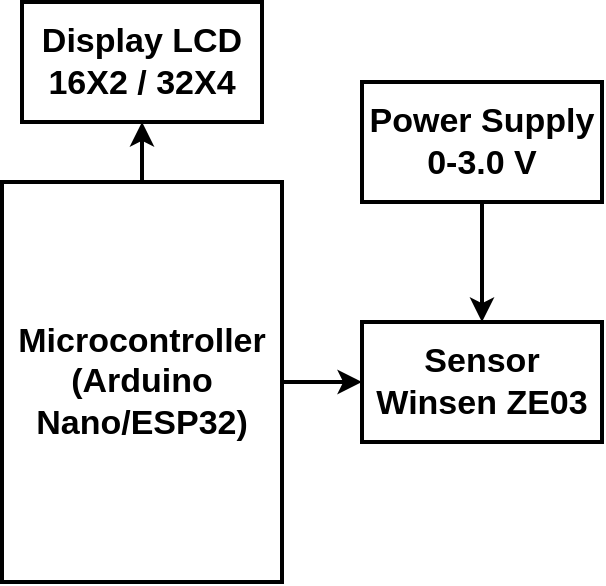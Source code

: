 <mxfile version="15.2.9" type="github">
  <diagram id="vtiS4iB4r9I7gZEjqPuy" name="Page-1">
    <mxGraphModel dx="559" dy="334" grid="1" gridSize="10" guides="1" tooltips="1" connect="1" arrows="1" fold="1" page="1" pageScale="1" pageWidth="1169" pageHeight="827" math="0" shadow="0">
      <root>
        <mxCell id="0" />
        <mxCell id="1" parent="0" />
        <mxCell id="zP-ypR6m_P0r2DCE7wxh-5" style="edgeStyle=orthogonalEdgeStyle;rounded=0;orthogonalLoop=1;jettySize=auto;html=1;exitX=1;exitY=0.5;exitDx=0;exitDy=0;entryX=0;entryY=0.5;entryDx=0;entryDy=0;fontSize=17;strokeWidth=2;" edge="1" parent="1" source="zP-ypR6m_P0r2DCE7wxh-1" target="zP-ypR6m_P0r2DCE7wxh-3">
          <mxGeometry relative="1" as="geometry" />
        </mxCell>
        <mxCell id="zP-ypR6m_P0r2DCE7wxh-6" value="" style="edgeStyle=orthogonalEdgeStyle;rounded=0;orthogonalLoop=1;jettySize=auto;html=1;fontSize=17;strokeWidth=2;" edge="1" parent="1" source="zP-ypR6m_P0r2DCE7wxh-1" target="zP-ypR6m_P0r2DCE7wxh-4">
          <mxGeometry relative="1" as="geometry" />
        </mxCell>
        <mxCell id="zP-ypR6m_P0r2DCE7wxh-1" value="Microcontroller&lt;br&gt;(Arduino Nano/ESP32)" style="rounded=0;whiteSpace=wrap;html=1;fontSize=17;fontStyle=1;strokeWidth=2;" vertex="1" parent="1">
          <mxGeometry x="50" y="120" width="140" height="200" as="geometry" />
        </mxCell>
        <mxCell id="zP-ypR6m_P0r2DCE7wxh-3" value="&lt;b&gt;Sensor&lt;br&gt;Winsen ZE03&lt;/b&gt;" style="rounded=0;whiteSpace=wrap;html=1;fontSize=17;strokeWidth=2;" vertex="1" parent="1">
          <mxGeometry x="230" y="190" width="120" height="60" as="geometry" />
        </mxCell>
        <mxCell id="zP-ypR6m_P0r2DCE7wxh-4" value="&lt;b&gt;Display LCD 16X2 / 32X4&lt;/b&gt;" style="rounded=0;whiteSpace=wrap;html=1;fontSize=17;strokeWidth=2;" vertex="1" parent="1">
          <mxGeometry x="60" y="30" width="120" height="60" as="geometry" />
        </mxCell>
        <mxCell id="zP-ypR6m_P0r2DCE7wxh-8" style="edgeStyle=orthogonalEdgeStyle;rounded=0;orthogonalLoop=1;jettySize=auto;html=1;exitX=0.5;exitY=1;exitDx=0;exitDy=0;entryX=0.5;entryY=0;entryDx=0;entryDy=0;fontSize=17;strokeWidth=2;" edge="1" parent="1" source="zP-ypR6m_P0r2DCE7wxh-7" target="zP-ypR6m_P0r2DCE7wxh-3">
          <mxGeometry relative="1" as="geometry" />
        </mxCell>
        <mxCell id="zP-ypR6m_P0r2DCE7wxh-7" value="&lt;b&gt;Power Supply&lt;br&gt;0-3.0 V&lt;br&gt;&lt;/b&gt;" style="rounded=0;whiteSpace=wrap;html=1;fontSize=17;strokeWidth=2;" vertex="1" parent="1">
          <mxGeometry x="230" y="70" width="120" height="60" as="geometry" />
        </mxCell>
      </root>
    </mxGraphModel>
  </diagram>
</mxfile>
